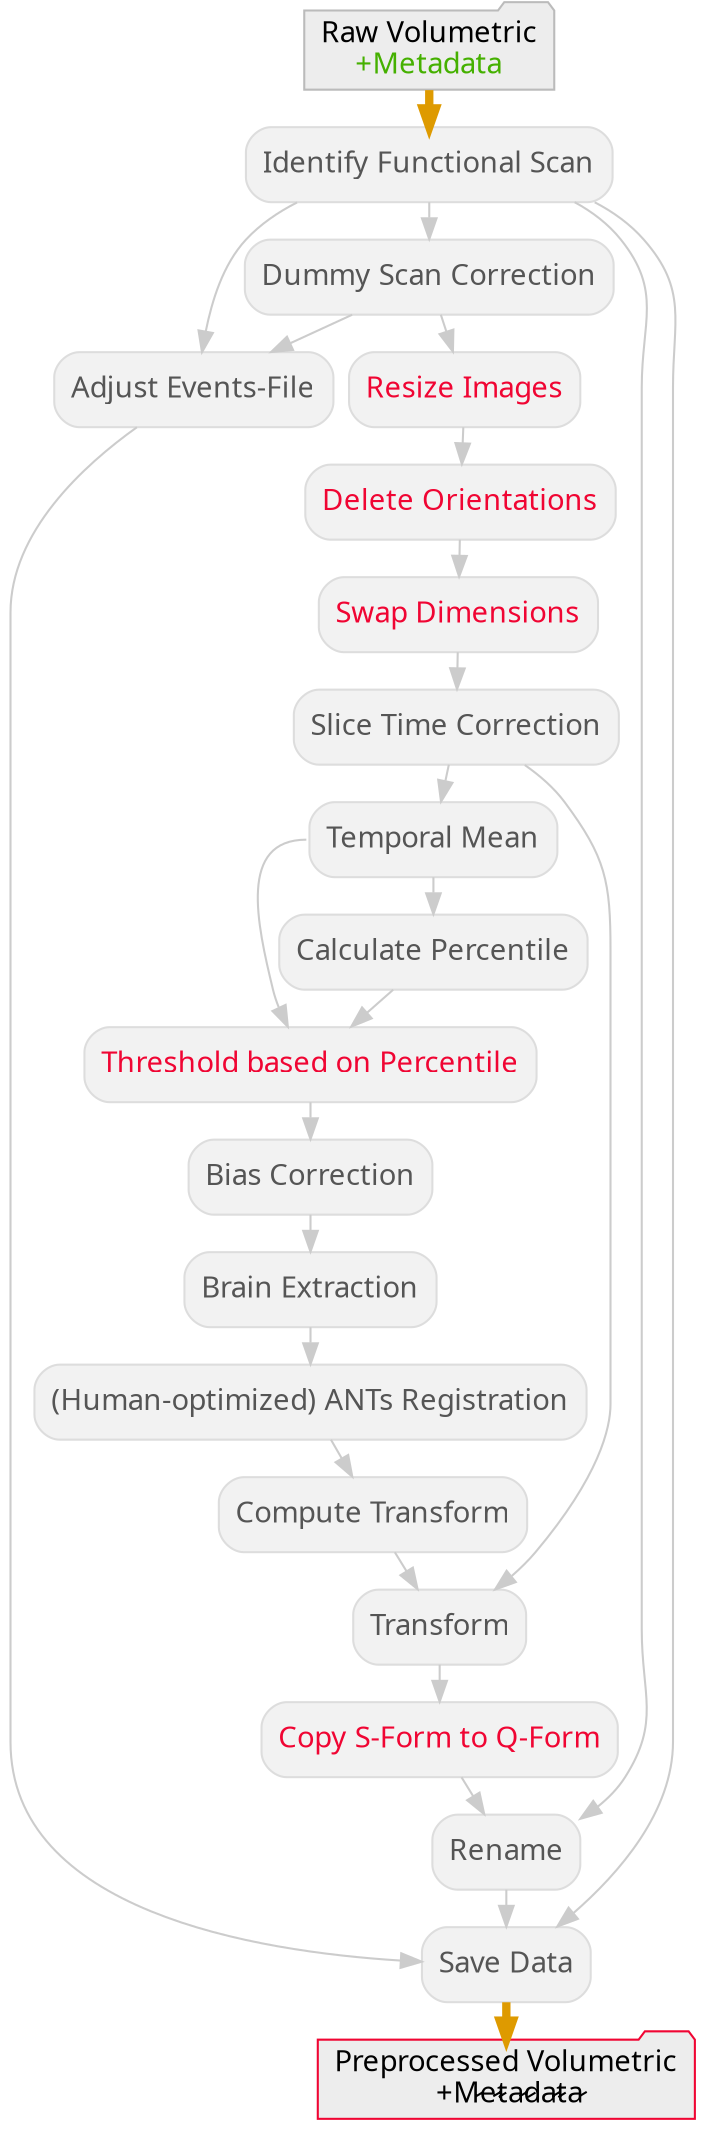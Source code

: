 digraph legacy_work{
  graph [pad="0.07", nodesep="0.1", ranksep="0.25"];
  node [fontname = "sans", style="filled,rounded", shape="box"];
  edge [fontname = "sans", color=gray80];
  legacy_work_get_f_scan[label="Identify Functional Scan", color="#DDDDDD", fillcolor=grey95, fontcolor="#555555"];
  legacy_work_dummy_scans[label="Dummy Scan Correction", color="#DDDDDD", fillcolor=grey95, fontcolor="#555555"];
  legacy_work_f_resize[label="Resize Images", color="#DDDDDD", fillcolor=grey95, fontcolor="#F00533"];
  legacy_work_f_deleteorient[label="Delete Orientations", color="#DDDDDD", fillcolor=grey95, fontcolor="#F00533"];
  legacy_work_f_swapdim[label="Swap Dimensions", color="#DDDDDD", fillcolor=grey95, fontcolor="#F00533"];
  legacy_work_slicetimer[label="Slice Time Correction", color="#DDDDDD", fillcolor=grey95, fontcolor="#555555"];
  legacy_work_temporal_mean[label="Temporal Mean", color="#DDDDDD", fillcolor=grey95, fontcolor="#555555"];
  legacy_work_f_percentile[label="Calculate Percentile", color="#DDDDDD", fillcolor=grey95, fontcolor="#555555"];
  legacy_work_f_threshold[label="Threshold based on Percentile", color="#DDDDDD", fillcolor=grey95, fontcolor="#F00533"];
  legacy_work_f_fast[label="Bias Correction", color="#DDDDDD", fillcolor=grey95, fontcolor="#555555"];
  legacy_work_f_BET[label="Brain Extraction", color="#DDDDDD", fillcolor=grey95, fontcolor="#555555"];
  legacy_work_ants_introduction[label="(Human-optimized) ANTs Registration", color="#DDDDDD", fillcolor=grey95, fontcolor="#555555"];
  legacy_work_warp_merge[label="Compute Transform", color="#DDDDDD", fillcolor=grey95, fontcolor="#555555"];
  legacy_work_f_warp[label="Transform", color="#DDDDDD", fillcolor=grey95, fontcolor="#555555"];
  legacy_work_f_copysform2qform[label="Copy S-Form to Q-Form", color="#DDDDDD", fillcolor=grey95, fontcolor="#F00533"];
  legacy_work_f_rename[label="Rename", color="#DDDDDD", fillcolor=grey95, fontcolor="#555555"];
  legacy_work_events_file[label="Adjust Events-File", color="#DDDDDD", fillcolor=grey95, fontcolor="#555555"];
  legacy_work_datasink[label="Save Data", color="#DDDDDD", fillcolor=grey95, fontcolor="#555555"];
  d[
      label=<Raw Volumetric<BR/><FONT COLOR="#45B000">+Metadata</FONT>>,
      shape=folder, color="#BBBBBB", fillcolor=grey93,
      ];
  e[
      label="Preprocessed Volumetric\n +M̷e̷t̷a̷d̷a̷t̷a̷",
      shape=folder, color="#F00533", fillcolor=grey93,
      ];
  d -> legacy_work_get_f_scan [arrowsize=0.9, penwidth=4, color="#DE9A00"];
  legacy_work_get_f_scan -> legacy_work_dummy_scans;
  legacy_work_get_f_scan -> legacy_work_f_rename;
  legacy_work_get_f_scan -> legacy_work_datasink;
  legacy_work_get_f_scan -> legacy_work_events_file [style="invis"];
  legacy_work_get_f_scan -> legacy_work_events_file;
  legacy_work_dummy_scans -> legacy_work_events_file;
  legacy_work_dummy_scans -> legacy_work_f_resize;
  legacy_work_f_resize -> legacy_work_f_deleteorient;
  legacy_work_f_deleteorient -> legacy_work_f_swapdim;
  legacy_work_f_swapdim -> legacy_work_slicetimer;
  legacy_work_slicetimer -> legacy_work_temporal_mean;
  legacy_work_slicetimer -> legacy_work_f_warp;
  legacy_work_temporal_mean -> legacy_work_f_percentile;
  legacy_work_temporal_mean:w -> legacy_work_f_threshold;
  legacy_work_f_percentile -> legacy_work_f_threshold;
  legacy_work_f_threshold -> legacy_work_f_fast;
  legacy_work_f_fast -> legacy_work_f_BET;
  legacy_work_f_BET -> legacy_work_ants_introduction;
  legacy_work_ants_introduction -> legacy_work_warp_merge;
  legacy_work_warp_merge -> legacy_work_f_warp;
  legacy_work_f_warp -> legacy_work_f_copysform2qform;
  legacy_work_f_copysform2qform -> legacy_work_f_rename;
  legacy_work_f_rename -> legacy_work_datasink;
  legacy_work_events_file -> legacy_work_datasink;
  legacy_work_datasink -> e [arrowsize=0.9, penwidth=4, color="#DE9A00"];
}
